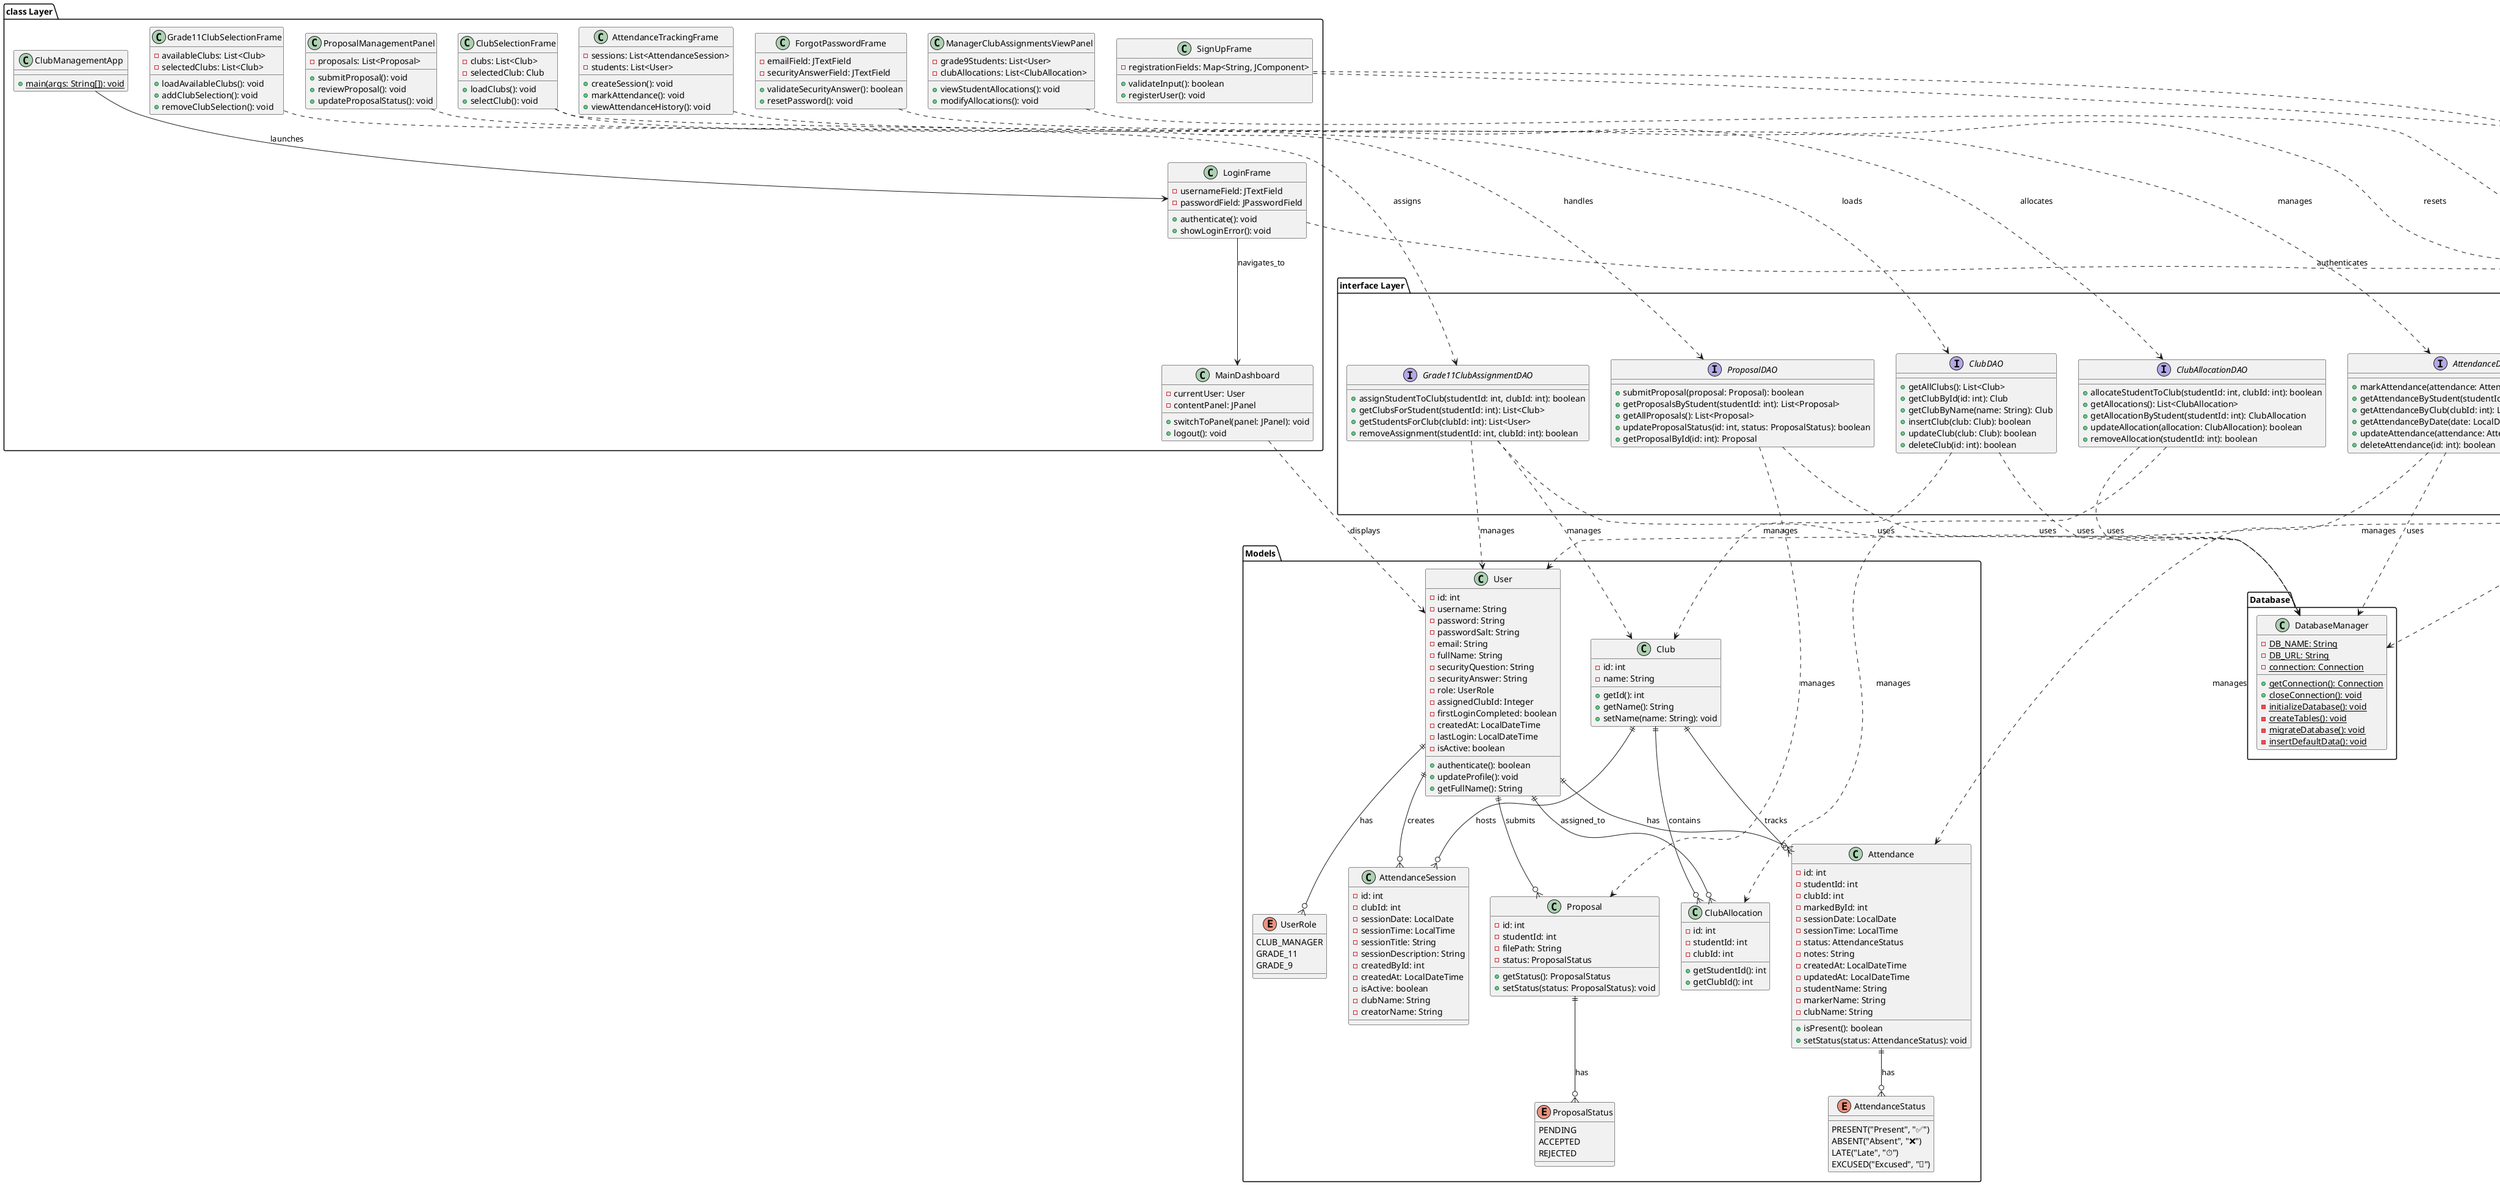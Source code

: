 @startuml Club Management System Class Diagram

!define ENTITY class
!define DAO interface
!define GUI class
!define ENUM enum

package "Models" {
  ENTITY User {
    -id: int
    -username: String
    -password: String
    -passwordSalt: String
    -email: String
    -fullName: String
    -securityQuestion: String
    -securityAnswer: String
    -role: UserRole
    -assignedClubId: Integer
    -firstLoginCompleted: boolean
    -createdAt: LocalDateTime
    -lastLogin: LocalDateTime
    -isActive: boolean
    +authenticate(): boolean
    +updateProfile(): void
    +getFullName(): String
  }

  ENUM UserRole {
    CLUB_MANAGER
    GRADE_11
    GRADE_9
  }

  ENTITY Club {
    -id: int
    -name: String
    +getId(): int
    +getName(): String
    +setName(name: String): void
  }

  ENTITY Proposal {
    -id: int
    -studentId: int
    -filePath: String
    -status: ProposalStatus
    +getStatus(): ProposalStatus
    +setStatus(status: ProposalStatus): void
  }

  ENUM ProposalStatus {
    PENDING
    ACCEPTED
    REJECTED
  }

  ENTITY Attendance {
    -id: int
    -studentId: int
    -clubId: int
    -markedById: int
    -sessionDate: LocalDate
    -sessionTime: LocalTime
    -status: AttendanceStatus
    -notes: String
    -createdAt: LocalDateTime
    -updatedAt: LocalDateTime
    -studentName: String
    -markerName: String
    -clubName: String
    +isPresent(): boolean
    +setStatus(status: AttendanceStatus): void
  }

  ENUM AttendanceStatus {
    PRESENT("Present", "✅")
    ABSENT("Absent", "❌")
    LATE("Late", "⏱️")
    EXCUSED("Excused", "📝")
  }

  ENTITY AttendanceSession {
    -id: int
    -clubId: int
    -sessionDate: LocalDate
    -sessionTime: LocalTime
    -sessionTitle: String
    -sessionDescription: String
    -createdById: int
    -createdAt: LocalDateTime
    -isActive: boolean
    -clubName: String
    -creatorName: String
  }

  ENTITY ClubAllocation {
    -id: int
    -studentId: int
    -clubId: int
    +getStudentId(): int
    +getClubId(): int
  }
}

package "Database" {
  ENTITY DatabaseManager {
    -DB_NAME: String {static}
    -DB_URL: String {static}
    -connection: Connection {static}
    +getConnection(): Connection {static}
    +closeConnection(): void {static}
    -initializeDatabase(): void {static}
    -createTables(): void {static}
    -migrateDatabase(): void {static}
    -insertDefaultData(): void {static}
  }
}

package "DAO Layer" {
  DAO UserDAO {
    +authenticate(username: String, password: String): User
    +getUserById(id: int): User
    +getUserByUsername(username: String): User
    +getUserByEmail(email: String): User
    +insertUser(user: User): boolean
    +getAllUsers(): List<User>
    +getUsersByRole(role: UserRole): List<User>
    +updatePassword(username: String, newPassword: String): boolean
    +validateSecurityAnswer(username: String, answer: String): boolean
    +usernameExists(username: String): boolean
    +emailExists(email: String): boolean
    +updateUserClubAssignment(userId: int, clubId: int): boolean
    +updateFirstLoginCompleted(userId: int, completed: boolean): boolean
    +updateLastLogin(userId: int): boolean
    +getGrade9StudentsWithClubAssignments(): List<User>
  }

  DAO ClubDAO {
    +getAllClubs(): List<Club>
    +getClubById(id: int): Club
    +getClubByName(name: String): Club
    +insertClub(club: Club): boolean
    +updateClub(club: Club): boolean
    +deleteClub(id: int): boolean
  }

  DAO AttendanceDAO {
    +markAttendance(attendance: Attendance): boolean
    +getAttendanceByStudent(studentId: int): List<Attendance>
    +getAttendanceByClub(clubId: int): List<Attendance>
    +getAttendanceByDate(date: LocalDate): List<Attendance>
    +updateAttendance(attendance: Attendance): boolean
    +deleteAttendance(id: int): boolean
  }

  DAO ProposalDAO {
    +submitProposal(proposal: Proposal): boolean
    +getProposalsByStudent(studentId: int): List<Proposal>
    +getAllProposals(): List<Proposal>
    +updateProposalStatus(id: int, status: ProposalStatus): boolean
    +getProposalById(id: int): Proposal
  }

  DAO ClubAllocationDAO {
    +allocateStudentToClub(studentId: int, clubId: int): boolean
    +getAllocations(): List<ClubAllocation>
    +getAllocationByStudent(studentId: int): ClubAllocation
    +updateAllocation(allocation: ClubAllocation): boolean
    +removeAllocation(studentId: int): boolean
  }

  DAO Grade11ClubAssignmentDAO {
    +assignStudentToClub(studentId: int, clubId: int): boolean
    +getClubsForStudent(studentId: int): List<Club>
    +getStudentsForClub(clubId: int): List<User>
    +removeAssignment(studentId: int, clubId: int): boolean
  }
}

package "GUI Layer" {
  GUI ClubManagementApp {
    +main(args: String[]): void {static}
  }

  GUI LoginFrame {
    -usernameField: JTextField
    -passwordField: JPasswordField
    +authenticate(): void
    +showLoginError(): void
  }

  GUI MainDashboard {
    -currentUser: User
    -contentPanel: JPanel
    +switchToPanel(panel: JPanel): void
    +logout(): void
  }

  GUI ClubSelectionFrame {
    -clubs: List<Club>
    -selectedClub: Club
    +loadClubs(): void
    +selectClub(): void
  }

  GUI Grade11ClubSelectionFrame {
    -availableClubs: List<Club>
    -selectedClubs: List<Club>
    +loadAvailableClubs(): void
    +addClubSelection(): void
    +removeClubSelection(): void
  }

  GUI AttendanceTrackingFrame {
    -sessions: List<AttendanceSession>
    -students: List<User>
    +createSession(): void
    +markAttendance(): void
    +viewAttendanceHistory(): void
  }

  GUI ProposalManagementPanel {
    -proposals: List<Proposal>
    +submitProposal(): void
    +reviewProposal(): void
    +updateProposalStatus(): void
  }

  GUI ManagerClubAssignmentsViewPanel {
    -grade9Students: List<User>
    -clubAllocations: List<ClubAllocation>
    +viewStudentAllocations(): void
    +modifyAllocations(): void
  }

  GUI SignUpFrame {
    -registrationFields: Map<String, JComponent>
    +validateInput(): boolean
    +registerUser(): void
  }

  GUI ForgotPasswordFrame {
    -emailField: JTextField
    -securityAnswerField: JTextField
    +validateSecurityAnswer(): boolean
    +resetPassword(): void
  }
}

package "Security" {
  ENTITY PasswordHasher {
    +hashPassword(password: String): String {static}
    +verifyPassword(password: String, hash: String, salt: String): boolean {static}
    +generateSalt(): String {static}
  }
}

' Relationships
User ||--o{ UserRole : has
User ||--o{ Proposal : submits
User ||--o{ Attendance : has
User ||--o{ ClubAllocation : assigned_to
User ||--o{ AttendanceSession : creates

Club ||--o{ ClubAllocation : contains
Club ||--o{ Attendance : tracks
Club ||--o{ AttendanceSession : hosts

Proposal ||--o{ ProposalStatus : has
Attendance ||--o{ AttendanceStatus : has

' DAO relationships
UserDAO ..> User : manages
ClubDAO ..> Club : manages
AttendanceDAO ..> Attendance : manages
ProposalDAO ..> Proposal : manages
ClubAllocationDAO ..> ClubAllocation : manages
Grade11ClubAssignmentDAO ..> User : manages
Grade11ClubAssignmentDAO ..> Club : manages

' Database relationships
UserDAO ..> DatabaseManager : uses
ClubDAO ..> DatabaseManager : uses
AttendanceDAO ..> DatabaseManager : uses
ProposalDAO ..> DatabaseManager : uses
ClubAllocationDAO ..> DatabaseManager : uses
Grade11ClubAssignmentDAO ..> DatabaseManager : uses

' GUI relationships
LoginFrame ..> UserDAO : authenticates
MainDashboard ..> User : displays
ClubSelectionFrame ..> ClubDAO : loads
ClubSelectionFrame ..> ClubAllocationDAO : allocates
Grade11ClubSelectionFrame ..> Grade11ClubAssignmentDAO : assigns
AttendanceTrackingFrame ..> AttendanceDAO : manages
ProposalManagementPanel ..> ProposalDAO : handles
ManagerClubAssignmentsViewPanel ..> UserDAO : views
SignUpFrame ..> UserDAO : registers
ForgotPasswordFrame ..> UserDAO : resets

' Security relationships
UserDAO ..> PasswordHasher : uses
SignUpFrame ..> PasswordHasher : uses

ClubManagementApp --> LoginFrame : launches
LoginFrame --> MainDashboard : navigates_to

@enduml